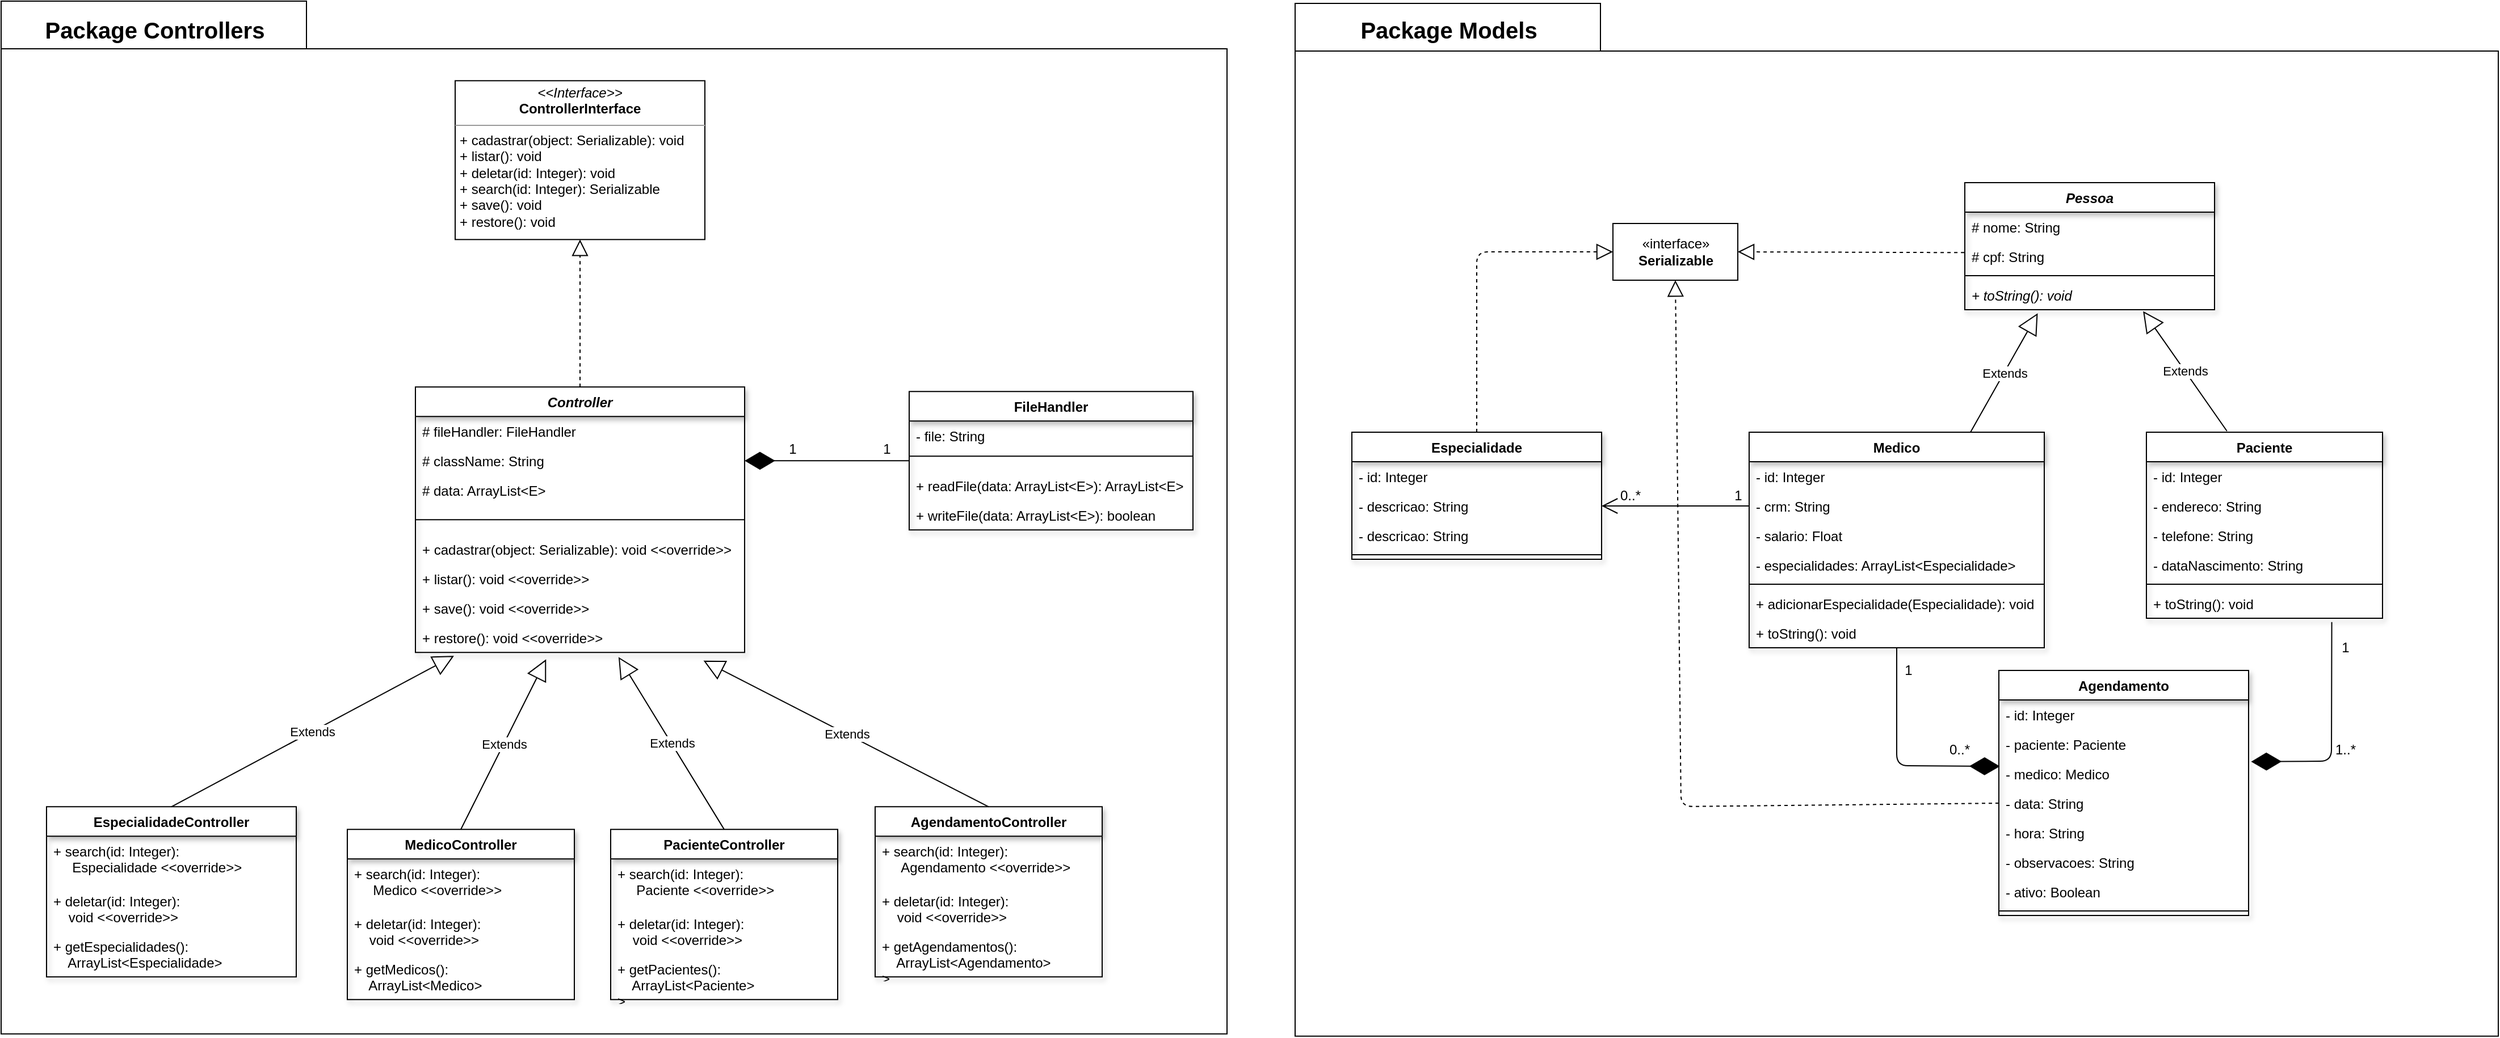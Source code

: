 <mxfile version="12.4.8" type="google"><diagram id="oE00nxNtzOqbaya8UX-O" name="Page-1"><mxGraphModel dx="5513" dy="2366" grid="1" gridSize="10" guides="1" tooltips="1" connect="1" arrows="1" fold="1" page="1" pageScale="1" pageWidth="827" pageHeight="1169" math="0" shadow="0"><root><mxCell id="0"/><mxCell id="1" parent="0"/><mxCell id="UIezE6eJsRzkrU7THx08-70" value="" style="shape=folder;fontStyle=1;spacingTop=10;tabWidth=269;tabHeight=42;tabPosition=left;html=1;" parent="1" vertex="1"><mxGeometry x="-3270" y="-290" width="1080" height="910.33" as="geometry"/></mxCell><mxCell id="UIezE6eJsRzkrU7THx08-71" value="Controller" style="swimlane;fontStyle=3;align=center;verticalAlign=top;childLayout=stackLayout;horizontal=1;startSize=26;horizontalStack=0;resizeParent=1;resizeParentMax=0;resizeLast=0;collapsible=1;marginBottom=0;shadow=1;" parent="1" vertex="1"><mxGeometry x="-2905" y="50.16" width="290" height="234" as="geometry"/></mxCell><mxCell id="UIezE6eJsRzkrU7THx08-72" value="# fileHandler: FileHandler" style="text;strokeColor=none;fillColor=none;align=left;verticalAlign=top;spacingLeft=4;spacingRight=4;overflow=hidden;rotatable=0;points=[[0,0.5],[1,0.5]];portConstraint=eastwest;" parent="UIezE6eJsRzkrU7THx08-71" vertex="1"><mxGeometry y="26" width="290" height="26" as="geometry"/></mxCell><mxCell id="UIezE6eJsRzkrU7THx08-73" value="# className: String" style="text;strokeColor=none;fillColor=none;align=left;verticalAlign=top;spacingLeft=4;spacingRight=4;overflow=hidden;rotatable=0;points=[[0,0.5],[1,0.5]];portConstraint=eastwest;" parent="UIezE6eJsRzkrU7THx08-71" vertex="1"><mxGeometry y="52" width="290" height="26" as="geometry"/></mxCell><mxCell id="UIezE6eJsRzkrU7THx08-74" value="# data: ArrayList&lt;E&gt;" style="text;strokeColor=none;fillColor=none;align=left;verticalAlign=top;spacingLeft=4;spacingRight=4;overflow=hidden;rotatable=0;points=[[0,0.5],[1,0.5]];portConstraint=eastwest;" parent="UIezE6eJsRzkrU7THx08-71" vertex="1"><mxGeometry y="78" width="290" height="26" as="geometry"/></mxCell><mxCell id="UIezE6eJsRzkrU7THx08-75" value="" style="line;strokeWidth=1;fillColor=none;align=left;verticalAlign=middle;spacingTop=-1;spacingLeft=3;spacingRight=3;rotatable=0;labelPosition=right;points=[];portConstraint=eastwest;" parent="UIezE6eJsRzkrU7THx08-71" vertex="1"><mxGeometry y="104" width="290" height="26" as="geometry"/></mxCell><mxCell id="UIezE6eJsRzkrU7THx08-76" value="+ cadastrar(object: Serializable): void &lt;&lt;override&gt;&gt;" style="text;strokeColor=none;fillColor=none;align=left;verticalAlign=top;spacingLeft=4;spacingRight=4;overflow=hidden;rotatable=0;points=[[0,0.5],[1,0.5]];portConstraint=eastwest;" parent="UIezE6eJsRzkrU7THx08-71" vertex="1"><mxGeometry y="130" width="290" height="26" as="geometry"/></mxCell><mxCell id="UIezE6eJsRzkrU7THx08-77" value="+ listar(): void &lt;&lt;override&gt;&gt;" style="text;strokeColor=none;fillColor=none;align=left;verticalAlign=top;spacingLeft=4;spacingRight=4;overflow=hidden;rotatable=0;points=[[0,0.5],[1,0.5]];portConstraint=eastwest;" parent="UIezE6eJsRzkrU7THx08-71" vertex="1"><mxGeometry y="156" width="290" height="26" as="geometry"/></mxCell><mxCell id="UIezE6eJsRzkrU7THx08-78" value="+ save(): void &lt;&lt;override&gt;&gt;" style="text;strokeColor=none;fillColor=none;align=left;verticalAlign=top;spacingLeft=4;spacingRight=4;overflow=hidden;rotatable=0;points=[[0,0.5],[1,0.5]];portConstraint=eastwest;" parent="UIezE6eJsRzkrU7THx08-71" vertex="1"><mxGeometry y="182" width="290" height="26" as="geometry"/></mxCell><mxCell id="UIezE6eJsRzkrU7THx08-79" value="+ restore(): void &lt;&lt;override&gt;&gt;" style="text;strokeColor=none;fillColor=none;align=left;verticalAlign=top;spacingLeft=4;spacingRight=4;overflow=hidden;rotatable=0;points=[[0,0.5],[1,0.5]];portConstraint=eastwest;" parent="UIezE6eJsRzkrU7THx08-71" vertex="1"><mxGeometry y="208" width="290" height="26" as="geometry"/></mxCell><mxCell id="UIezE6eJsRzkrU7THx08-80" value="&lt;p style=&quot;margin: 0px ; margin-top: 4px ; text-align: center&quot;&gt;&lt;i&gt;&amp;lt;&amp;lt;Interface&amp;gt;&amp;gt;&lt;/i&gt;&lt;br&gt;&lt;b&gt;ControllerInterface&lt;/b&gt;&lt;/p&gt;&lt;hr size=&quot;1&quot;&gt;&lt;p style=&quot;margin: 0px ; margin-left: 4px&quot;&gt;+ cadastrar(object: Serializable): void&lt;br&gt;+ listar(): void&lt;/p&gt;&lt;p style=&quot;margin: 0px ; margin-left: 4px&quot;&gt;+ deletar(id: Integer): void&lt;/p&gt;&lt;p style=&quot;margin: 0px ; margin-left: 4px&quot;&gt;+ search(id: Integer): Serializable&lt;/p&gt;&lt;p style=&quot;margin: 0px ; margin-left: 4px&quot;&gt;+ save(): void&lt;/p&gt;&lt;p style=&quot;margin: 0px ; margin-left: 4px&quot;&gt;+ restore(): void&lt;/p&gt;&lt;p style=&quot;margin: 0px ; margin-left: 4px&quot;&gt;&lt;br&gt;&lt;/p&gt;" style="verticalAlign=top;align=left;overflow=fill;fontSize=12;fontFamily=Helvetica;html=1;" parent="1" vertex="1"><mxGeometry x="-2870" y="-219.84" width="220" height="140" as="geometry"/></mxCell><mxCell id="UIezE6eJsRzkrU7THx08-81" value="" style="endArrow=block;dashed=1;endFill=0;endSize=12;html=1;exitX=0.5;exitY=0;exitDx=0;exitDy=0;entryX=0.5;entryY=1;entryDx=0;entryDy=0;" parent="1" source="UIezE6eJsRzkrU7THx08-71" target="UIezE6eJsRzkrU7THx08-80" edge="1"><mxGeometry width="160" relative="1" as="geometry"><mxPoint x="-2870" y="-19.84" as="sourcePoint"/><mxPoint x="-2710" y="-19.84" as="targetPoint"/></mxGeometry></mxCell><mxCell id="UIezE6eJsRzkrU7THx08-82" value="FileHandler" style="swimlane;fontStyle=1;align=center;verticalAlign=top;childLayout=stackLayout;horizontal=1;startSize=26;horizontalStack=0;resizeParent=1;resizeParentMax=0;resizeLast=0;collapsible=1;marginBottom=0;shadow=1;" parent="1" vertex="1"><mxGeometry x="-2470" y="54.16" width="250" height="122" as="geometry"/></mxCell><mxCell id="UIezE6eJsRzkrU7THx08-84" value="- file: String" style="text;strokeColor=none;fillColor=none;align=left;verticalAlign=top;spacingLeft=4;spacingRight=4;overflow=hidden;rotatable=0;points=[[0,0.5],[1,0.5]];portConstraint=eastwest;" parent="UIezE6eJsRzkrU7THx08-82" vertex="1"><mxGeometry y="26" width="250" height="18" as="geometry"/></mxCell><mxCell id="UIezE6eJsRzkrU7THx08-85" value="" style="line;strokeWidth=1;fillColor=none;align=left;verticalAlign=middle;spacingTop=-1;spacingLeft=3;spacingRight=3;rotatable=0;labelPosition=right;points=[];portConstraint=eastwest;" parent="UIezE6eJsRzkrU7THx08-82" vertex="1"><mxGeometry y="44" width="250" height="26" as="geometry"/></mxCell><mxCell id="UIezE6eJsRzkrU7THx08-86" value="+ readFile(data: ArrayList&lt;E&gt;): ArrayList&lt;E&gt;" style="text;strokeColor=none;fillColor=none;align=left;verticalAlign=top;spacingLeft=4;spacingRight=4;overflow=hidden;rotatable=0;points=[[0,0.5],[1,0.5]];portConstraint=eastwest;" parent="UIezE6eJsRzkrU7THx08-82" vertex="1"><mxGeometry y="70" width="250" height="26" as="geometry"/></mxCell><mxCell id="UIezE6eJsRzkrU7THx08-87" value="+ writeFile(data: ArrayList&lt;E&gt;): boolean" style="text;strokeColor=none;fillColor=none;align=left;verticalAlign=top;spacingLeft=4;spacingRight=4;overflow=hidden;rotatable=0;points=[[0,0.5],[1,0.5]];portConstraint=eastwest;" parent="UIezE6eJsRzkrU7THx08-82" vertex="1"><mxGeometry y="96" width="250" height="26" as="geometry"/></mxCell><mxCell id="UIezE6eJsRzkrU7THx08-88" value="" style="endArrow=diamondThin;endFill=1;endSize=24;html=1;entryX=1;entryY=0.5;entryDx=0;entryDy=0;exitX=0;exitY=0.5;exitDx=0;exitDy=0;" parent="1" source="UIezE6eJsRzkrU7THx08-82" target="UIezE6eJsRzkrU7THx08-73" edge="1"><mxGeometry width="160" relative="1" as="geometry"><mxPoint x="-2580" y="270.16" as="sourcePoint"/><mxPoint x="-2420" y="270.16" as="targetPoint"/></mxGeometry></mxCell><mxCell id="UIezE6eJsRzkrU7THx08-89" value="1" style="text;html=1;align=center;verticalAlign=middle;resizable=0;points=[];;autosize=1;" parent="1" vertex="1"><mxGeometry x="-2583" y="95.16" width="20" height="20" as="geometry"/></mxCell><mxCell id="UIezE6eJsRzkrU7THx08-90" value="1" style="text;html=1;align=center;verticalAlign=middle;resizable=0;points=[];;autosize=1;" parent="1" vertex="1"><mxGeometry x="-2500" y="95.16" width="20" height="20" as="geometry"/></mxCell><mxCell id="UIezE6eJsRzkrU7THx08-91" value="EspecialidadeController" style="swimlane;fontStyle=1;align=center;verticalAlign=top;childLayout=stackLayout;horizontal=1;startSize=26;horizontalStack=0;resizeParent=1;resizeParentMax=0;resizeLast=0;collapsible=1;marginBottom=0;shadow=1;" parent="1" vertex="1"><mxGeometry x="-3230" y="420.16" width="220" height="150" as="geometry"/></mxCell><mxCell id="UIezE6eJsRzkrU7THx08-92" value="+ search(id: Integer): &#10;     Especialidade &lt;&lt;override&gt;&gt;" style="text;strokeColor=none;fillColor=none;align=left;verticalAlign=top;spacingLeft=4;spacingRight=4;overflow=hidden;rotatable=0;points=[[0,0.5],[1,0.5]];portConstraint=eastwest;" parent="UIezE6eJsRzkrU7THx08-91" vertex="1"><mxGeometry y="26" width="220" height="44" as="geometry"/></mxCell><mxCell id="UIezE6eJsRzkrU7THx08-93" value="+ deletar(id: Integer):&#10;    void &lt;&lt;override&gt;&gt;" style="text;strokeColor=none;fillColor=none;align=left;verticalAlign=top;spacingLeft=4;spacingRight=4;overflow=hidden;rotatable=0;points=[[0,0.5],[1,0.5]];portConstraint=eastwest;" parent="UIezE6eJsRzkrU7THx08-91" vertex="1"><mxGeometry y="70" width="220" height="40" as="geometry"/></mxCell><mxCell id="UIezE6eJsRzkrU7THx08-94" value="+ getEspecialidades():&#10;    ArrayList&lt;Especialidade&gt;" style="text;strokeColor=none;fillColor=none;align=left;verticalAlign=top;spacingLeft=4;spacingRight=4;overflow=hidden;rotatable=0;points=[[0,0.5],[1,0.5]];portConstraint=eastwest;" parent="UIezE6eJsRzkrU7THx08-91" vertex="1"><mxGeometry y="110" width="220" height="40" as="geometry"/></mxCell><mxCell id="UIezE6eJsRzkrU7THx08-95" value="Extends" style="endArrow=block;endSize=16;endFill=0;html=1;exitX=0.5;exitY=0;exitDx=0;exitDy=0;entryX=0.117;entryY=1.115;entryDx=0;entryDy=0;entryPerimeter=0;" parent="1" source="UIezE6eJsRzkrU7THx08-91" target="UIezE6eJsRzkrU7THx08-79" edge="1"><mxGeometry width="160" relative="1" as="geometry"><mxPoint x="-3050" y="340.16" as="sourcePoint"/><mxPoint x="-2890" y="340.16" as="targetPoint"/></mxGeometry></mxCell><mxCell id="UIezE6eJsRzkrU7THx08-96" value="MedicoController" style="swimlane;fontStyle=1;align=center;verticalAlign=top;childLayout=stackLayout;horizontal=1;startSize=26;horizontalStack=0;resizeParent=1;resizeParentMax=0;resizeLast=0;collapsible=1;marginBottom=0;shadow=1;" parent="1" vertex="1"><mxGeometry x="-2965" y="440.16" width="200" height="150" as="geometry"/></mxCell><mxCell id="UIezE6eJsRzkrU7THx08-97" value="+ search(id: Integer): &#10;     Medico &lt;&lt;override&gt;&gt;" style="text;strokeColor=none;fillColor=none;align=left;verticalAlign=top;spacingLeft=4;spacingRight=4;overflow=hidden;rotatable=0;points=[[0,0.5],[1,0.5]];portConstraint=eastwest;" parent="UIezE6eJsRzkrU7THx08-96" vertex="1"><mxGeometry y="26" width="200" height="44" as="geometry"/></mxCell><mxCell id="UIezE6eJsRzkrU7THx08-98" value="+ deletar(id: Integer):&#10;    void &lt;&lt;override&gt;&gt;" style="text;strokeColor=none;fillColor=none;align=left;verticalAlign=top;spacingLeft=4;spacingRight=4;overflow=hidden;rotatable=0;points=[[0,0.5],[1,0.5]];portConstraint=eastwest;" parent="UIezE6eJsRzkrU7THx08-96" vertex="1"><mxGeometry y="70" width="200" height="40" as="geometry"/></mxCell><mxCell id="UIezE6eJsRzkrU7THx08-99" value="+ getMedicos():&#10;    ArrayList&lt;Medico&gt;" style="text;strokeColor=none;fillColor=none;align=left;verticalAlign=top;spacingLeft=4;spacingRight=4;overflow=hidden;rotatable=0;points=[[0,0.5],[1,0.5]];portConstraint=eastwest;" parent="UIezE6eJsRzkrU7THx08-96" vertex="1"><mxGeometry y="110" width="200" height="40" as="geometry"/></mxCell><mxCell id="UIezE6eJsRzkrU7THx08-100" value="PacienteController" style="swimlane;fontStyle=1;align=center;verticalAlign=top;childLayout=stackLayout;horizontal=1;startSize=26;horizontalStack=0;resizeParent=1;resizeParentMax=0;resizeLast=0;collapsible=1;marginBottom=0;shadow=1;" parent="1" vertex="1"><mxGeometry x="-2733" y="440.16" width="200" height="150" as="geometry"/></mxCell><mxCell id="UIezE6eJsRzkrU7THx08-101" value="+ search(id: Integer): &#10;     Paciente &lt;&lt;override&gt;&gt;" style="text;strokeColor=none;fillColor=none;align=left;verticalAlign=top;spacingLeft=4;spacingRight=4;overflow=hidden;rotatable=0;points=[[0,0.5],[1,0.5]];portConstraint=eastwest;" parent="UIezE6eJsRzkrU7THx08-100" vertex="1"><mxGeometry y="26" width="200" height="44" as="geometry"/></mxCell><mxCell id="UIezE6eJsRzkrU7THx08-102" value="+ deletar(id: Integer):&#10;    void &lt;&lt;override&gt;&gt;" style="text;strokeColor=none;fillColor=none;align=left;verticalAlign=top;spacingLeft=4;spacingRight=4;overflow=hidden;rotatable=0;points=[[0,0.5],[1,0.5]];portConstraint=eastwest;" parent="UIezE6eJsRzkrU7THx08-100" vertex="1"><mxGeometry y="70" width="200" height="40" as="geometry"/></mxCell><mxCell id="UIezE6eJsRzkrU7THx08-103" value="+ getPacientes():&#10;    ArrayList&lt;Paciente&gt;&#10;&gt;" style="text;strokeColor=none;fillColor=none;align=left;verticalAlign=top;spacingLeft=4;spacingRight=4;overflow=hidden;rotatable=0;points=[[0,0.5],[1,0.5]];portConstraint=eastwest;" parent="UIezE6eJsRzkrU7THx08-100" vertex="1"><mxGeometry y="110" width="200" height="40" as="geometry"/></mxCell><mxCell id="UIezE6eJsRzkrU7THx08-104" value="AgendamentoController" style="swimlane;fontStyle=1;align=center;verticalAlign=top;childLayout=stackLayout;horizontal=1;startSize=26;horizontalStack=0;resizeParent=1;resizeParentMax=0;resizeLast=0;collapsible=1;marginBottom=0;shadow=1;" parent="1" vertex="1"><mxGeometry x="-2500" y="420.16" width="200" height="150" as="geometry"/></mxCell><mxCell id="UIezE6eJsRzkrU7THx08-105" value="+ search(id: Integer): &#10;     Agendamento &lt;&lt;override&gt;&gt;" style="text;strokeColor=none;fillColor=none;align=left;verticalAlign=top;spacingLeft=4;spacingRight=4;overflow=hidden;rotatable=0;points=[[0,0.5],[1,0.5]];portConstraint=eastwest;" parent="UIezE6eJsRzkrU7THx08-104" vertex="1"><mxGeometry y="26" width="200" height="44" as="geometry"/></mxCell><mxCell id="UIezE6eJsRzkrU7THx08-106" value="+ deletar(id: Integer):&#10;    void &lt;&lt;override&gt;&gt;" style="text;strokeColor=none;fillColor=none;align=left;verticalAlign=top;spacingLeft=4;spacingRight=4;overflow=hidden;rotatable=0;points=[[0,0.5],[1,0.5]];portConstraint=eastwest;" parent="UIezE6eJsRzkrU7THx08-104" vertex="1"><mxGeometry y="70" width="200" height="40" as="geometry"/></mxCell><mxCell id="UIezE6eJsRzkrU7THx08-107" value="+ getAgendamentos():&#10;    ArrayList&lt;Agendamento&gt;&#10;&gt;" style="text;strokeColor=none;fillColor=none;align=left;verticalAlign=top;spacingLeft=4;spacingRight=4;overflow=hidden;rotatable=0;points=[[0,0.5],[1,0.5]];portConstraint=eastwest;" parent="UIezE6eJsRzkrU7THx08-104" vertex="1"><mxGeometry y="110" width="200" height="40" as="geometry"/></mxCell><mxCell id="UIezE6eJsRzkrU7THx08-108" value="Extends" style="endArrow=block;endSize=16;endFill=0;html=1;exitX=0.5;exitY=0;exitDx=0;exitDy=0;entryX=0.397;entryY=1.231;entryDx=0;entryDy=0;entryPerimeter=0;" parent="1" source="UIezE6eJsRzkrU7THx08-96" target="UIezE6eJsRzkrU7THx08-79" edge="1"><mxGeometry width="160" relative="1" as="geometry"><mxPoint x="-3100" y="420.16" as="sourcePoint"/><mxPoint x="-2861.07" y="297.15" as="targetPoint"/></mxGeometry></mxCell><mxCell id="UIezE6eJsRzkrU7THx08-109" value="Extends" style="endArrow=block;endSize=16;endFill=0;html=1;exitX=0.5;exitY=0;exitDx=0;exitDy=0;entryX=0.617;entryY=1.154;entryDx=0;entryDy=0;entryPerimeter=0;" parent="1" source="UIezE6eJsRzkrU7THx08-100" target="UIezE6eJsRzkrU7THx08-79" edge="1"><mxGeometry width="160" relative="1" as="geometry"><mxPoint x="-3090" y="430.16" as="sourcePoint"/><mxPoint x="-2851.07" y="307.15" as="targetPoint"/></mxGeometry></mxCell><mxCell id="UIezE6eJsRzkrU7THx08-110" value="Extends" style="endArrow=block;endSize=16;endFill=0;html=1;exitX=0.5;exitY=0;exitDx=0;exitDy=0;entryX=0.875;entryY=1.275;entryDx=0;entryDy=0;entryPerimeter=0;" parent="1" source="UIezE6eJsRzkrU7THx08-104" target="UIezE6eJsRzkrU7THx08-79" edge="1"><mxGeometry width="160" relative="1" as="geometry"><mxPoint x="-3080" y="440.16" as="sourcePoint"/><mxPoint x="-2841.07" y="317.15" as="targetPoint"/></mxGeometry></mxCell><mxCell id="UIezE6eJsRzkrU7THx08-112" value="Package Controllers" style="text;html=1;align=center;verticalAlign=middle;resizable=0;points=[];;autosize=1;fontSize=20;fontStyle=1" parent="1" vertex="1"><mxGeometry x="-3240" y="-280" width="210" height="30" as="geometry"/></mxCell><mxCell id="UIezE6eJsRzkrU7THx08-113" value="" style="shape=folder;fontStyle=1;spacingTop=10;tabWidth=269;tabHeight=42;tabPosition=left;html=1;" parent="1" vertex="1"><mxGeometry x="-2130" y="-288" width="1060" height="910.33" as="geometry"/></mxCell><mxCell id="UIezE6eJsRzkrU7THx08-114" value="Medico" style="swimlane;fontStyle=1;align=center;verticalAlign=top;childLayout=stackLayout;horizontal=1;startSize=26;horizontalStack=0;resizeParent=1;resizeParentMax=0;resizeLast=0;collapsible=1;marginBottom=0;shadow=1;" parent="1" vertex="1"><mxGeometry x="-1730" y="90" width="260" height="190" as="geometry"/></mxCell><mxCell id="UIezE6eJsRzkrU7THx08-115" value="- id: Integer" style="text;strokeColor=none;fillColor=none;align=left;verticalAlign=top;spacingLeft=4;spacingRight=4;overflow=hidden;rotatable=0;points=[[0,0.5],[1,0.5]];portConstraint=eastwest;" parent="UIezE6eJsRzkrU7THx08-114" vertex="1"><mxGeometry y="26" width="260" height="26" as="geometry"/></mxCell><mxCell id="UIezE6eJsRzkrU7THx08-116" value="- crm: String" style="text;strokeColor=none;fillColor=none;align=left;verticalAlign=top;spacingLeft=4;spacingRight=4;overflow=hidden;rotatable=0;points=[[0,0.5],[1,0.5]];portConstraint=eastwest;" parent="UIezE6eJsRzkrU7THx08-114" vertex="1"><mxGeometry y="52" width="260" height="26" as="geometry"/></mxCell><mxCell id="UIezE6eJsRzkrU7THx08-117" value="- salario: Float" style="text;strokeColor=none;fillColor=none;align=left;verticalAlign=top;spacingLeft=4;spacingRight=4;overflow=hidden;rotatable=0;points=[[0,0.5],[1,0.5]];portConstraint=eastwest;" parent="UIezE6eJsRzkrU7THx08-114" vertex="1"><mxGeometry y="78" width="260" height="26" as="geometry"/></mxCell><mxCell id="UIezE6eJsRzkrU7THx08-118" value="- especialidades: ArrayList&lt;Especialidade&gt;" style="text;strokeColor=none;fillColor=none;align=left;verticalAlign=top;spacingLeft=4;spacingRight=4;overflow=hidden;rotatable=0;points=[[0,0.5],[1,0.5]];portConstraint=eastwest;" parent="UIezE6eJsRzkrU7THx08-114" vertex="1"><mxGeometry y="104" width="260" height="26" as="geometry"/></mxCell><mxCell id="UIezE6eJsRzkrU7THx08-119" value="" style="line;strokeWidth=1;fillColor=none;align=left;verticalAlign=middle;spacingTop=-1;spacingLeft=3;spacingRight=3;rotatable=0;labelPosition=right;points=[];portConstraint=eastwest;" parent="UIezE6eJsRzkrU7THx08-114" vertex="1"><mxGeometry y="130" width="260" height="8" as="geometry"/></mxCell><mxCell id="UIezE6eJsRzkrU7THx08-120" value="+ adicionarEspecialidade(Especialidade): void" style="text;strokeColor=none;fillColor=none;align=left;verticalAlign=top;spacingLeft=4;spacingRight=4;overflow=hidden;rotatable=0;points=[[0,0.5],[1,0.5]];portConstraint=eastwest;" parent="UIezE6eJsRzkrU7THx08-114" vertex="1"><mxGeometry y="138" width="260" height="26" as="geometry"/></mxCell><mxCell id="UIezE6eJsRzkrU7THx08-121" value="+ toString(): void" style="text;strokeColor=none;fillColor=none;align=left;verticalAlign=top;spacingLeft=4;spacingRight=4;overflow=hidden;rotatable=0;points=[[0,0.5],[1,0.5]];portConstraint=eastwest;" parent="UIezE6eJsRzkrU7THx08-114" vertex="1"><mxGeometry y="164" width="260" height="26" as="geometry"/></mxCell><mxCell id="UIezE6eJsRzkrU7THx08-122" value="Paciente" style="swimlane;fontStyle=1;align=center;verticalAlign=top;childLayout=stackLayout;horizontal=1;startSize=26;horizontalStack=0;resizeParent=1;resizeParentMax=0;resizeLast=0;collapsible=1;marginBottom=0;shadow=1;" parent="1" vertex="1"><mxGeometry x="-1380" y="90" width="208" height="164" as="geometry"/></mxCell><mxCell id="UIezE6eJsRzkrU7THx08-123" value="- id: Integer" style="text;strokeColor=none;fillColor=none;align=left;verticalAlign=top;spacingLeft=4;spacingRight=4;overflow=hidden;rotatable=0;points=[[0,0.5],[1,0.5]];portConstraint=eastwest;" parent="UIezE6eJsRzkrU7THx08-122" vertex="1"><mxGeometry y="26" width="208" height="26" as="geometry"/></mxCell><mxCell id="UIezE6eJsRzkrU7THx08-124" value="- endereco: String" style="text;strokeColor=none;fillColor=none;align=left;verticalAlign=top;spacingLeft=4;spacingRight=4;overflow=hidden;rotatable=0;points=[[0,0.5],[1,0.5]];portConstraint=eastwest;" parent="UIezE6eJsRzkrU7THx08-122" vertex="1"><mxGeometry y="52" width="208" height="26" as="geometry"/></mxCell><mxCell id="UIezE6eJsRzkrU7THx08-125" value="- telefone: String" style="text;strokeColor=none;fillColor=none;align=left;verticalAlign=top;spacingLeft=4;spacingRight=4;overflow=hidden;rotatable=0;points=[[0,0.5],[1,0.5]];portConstraint=eastwest;" parent="UIezE6eJsRzkrU7THx08-122" vertex="1"><mxGeometry y="78" width="208" height="26" as="geometry"/></mxCell><mxCell id="UIezE6eJsRzkrU7THx08-126" value="- dataNascimento: String" style="text;strokeColor=none;fillColor=none;align=left;verticalAlign=top;spacingLeft=4;spacingRight=4;overflow=hidden;rotatable=0;points=[[0,0.5],[1,0.5]];portConstraint=eastwest;" parent="UIezE6eJsRzkrU7THx08-122" vertex="1"><mxGeometry y="104" width="208" height="26" as="geometry"/></mxCell><mxCell id="UIezE6eJsRzkrU7THx08-127" value="" style="line;strokeWidth=1;fillColor=none;align=left;verticalAlign=middle;spacingTop=-1;spacingLeft=3;spacingRight=3;rotatable=0;labelPosition=right;points=[];portConstraint=eastwest;" parent="UIezE6eJsRzkrU7THx08-122" vertex="1"><mxGeometry y="130" width="208" height="8" as="geometry"/></mxCell><mxCell id="UIezE6eJsRzkrU7THx08-128" value="+ toString(): void" style="text;strokeColor=none;fillColor=none;align=left;verticalAlign=top;spacingLeft=4;spacingRight=4;overflow=hidden;rotatable=0;points=[[0,0.5],[1,0.5]];portConstraint=eastwest;" parent="UIezE6eJsRzkrU7THx08-122" vertex="1"><mxGeometry y="138" width="208" height="26" as="geometry"/></mxCell><mxCell id="UIezE6eJsRzkrU7THx08-129" value="Pessoa" style="swimlane;fontStyle=3;align=center;verticalAlign=top;childLayout=stackLayout;horizontal=1;startSize=26;horizontalStack=0;resizeParent=1;resizeParentMax=0;resizeLast=0;collapsible=1;marginBottom=0;shadow=1;" parent="1" vertex="1"><mxGeometry x="-1540" y="-130" width="220" height="112" as="geometry"><mxRectangle x="310" y="50" width="70" height="26" as="alternateBounds"/></mxGeometry></mxCell><mxCell id="UIezE6eJsRzkrU7THx08-130" value="# nome: String" style="text;strokeColor=none;fillColor=none;align=left;verticalAlign=top;spacingLeft=4;spacingRight=4;overflow=hidden;rotatable=0;points=[[0,0.5],[1,0.5]];portConstraint=eastwest;" parent="UIezE6eJsRzkrU7THx08-129" vertex="1"><mxGeometry y="26" width="220" height="26" as="geometry"/></mxCell><mxCell id="UIezE6eJsRzkrU7THx08-131" value="# cpf: String" style="text;strokeColor=none;fillColor=none;align=left;verticalAlign=top;spacingLeft=4;spacingRight=4;overflow=hidden;rotatable=0;points=[[0,0.5],[1,0.5]];portConstraint=eastwest;" parent="UIezE6eJsRzkrU7THx08-129" vertex="1"><mxGeometry y="52" width="220" height="26" as="geometry"/></mxCell><mxCell id="UIezE6eJsRzkrU7THx08-132" value="" style="line;strokeWidth=1;fillColor=none;align=left;verticalAlign=middle;spacingTop=-1;spacingLeft=3;spacingRight=3;rotatable=0;labelPosition=right;points=[];portConstraint=eastwest;" parent="UIezE6eJsRzkrU7THx08-129" vertex="1"><mxGeometry y="78" width="220" height="8" as="geometry"/></mxCell><mxCell id="UIezE6eJsRzkrU7THx08-133" value="+ toString(): void" style="text;strokeColor=none;fillColor=none;align=left;verticalAlign=top;spacingLeft=4;spacingRight=4;overflow=hidden;rotatable=0;points=[[0,0.5],[1,0.5]];portConstraint=eastwest;fontStyle=2" parent="UIezE6eJsRzkrU7THx08-129" vertex="1"><mxGeometry y="86" width="220" height="26" as="geometry"/></mxCell><mxCell id="UIezE6eJsRzkrU7THx08-134" value="Extends" style="endArrow=block;endSize=16;endFill=0;html=1;exitX=0.341;exitY=-0.006;exitDx=0;exitDy=0;exitPerimeter=0;entryX=0.714;entryY=1.051;entryDx=0;entryDy=0;entryPerimeter=0;" parent="1" source="UIezE6eJsRzkrU7THx08-122" target="UIezE6eJsRzkrU7THx08-133" edge="1"><mxGeometry width="160" relative="1" as="geometry"><mxPoint x="-1307" y="92" as="sourcePoint"/><mxPoint x="-1380" y="-18" as="targetPoint"/></mxGeometry></mxCell><mxCell id="UIezE6eJsRzkrU7THx08-135" value="Extends" style="endArrow=block;endSize=16;endFill=0;html=1;entryX=0.292;entryY=1.122;entryDx=0;entryDy=0;entryPerimeter=0;exitX=0.75;exitY=0;exitDx=0;exitDy=0;" parent="1" source="UIezE6eJsRzkrU7THx08-114" target="UIezE6eJsRzkrU7THx08-133" edge="1"><mxGeometry width="160" relative="1" as="geometry"><mxPoint x="-1610" as="sourcePoint"/><mxPoint x="-1450" as="targetPoint"/></mxGeometry></mxCell><mxCell id="UIezE6eJsRzkrU7THx08-136" value="Especialidade" style="swimlane;fontStyle=1;align=center;verticalAlign=top;childLayout=stackLayout;horizontal=1;startSize=26;horizontalStack=0;resizeParent=1;resizeParentMax=0;resizeLast=0;collapsible=1;marginBottom=0;shadow=1;" parent="1" vertex="1"><mxGeometry x="-2080" y="90" width="220" height="112" as="geometry"/></mxCell><mxCell id="UIezE6eJsRzkrU7THx08-137" value="- id: Integer" style="text;strokeColor=none;fillColor=none;align=left;verticalAlign=top;spacingLeft=4;spacingRight=4;overflow=hidden;rotatable=0;points=[[0,0.5],[1,0.5]];portConstraint=eastwest;" parent="UIezE6eJsRzkrU7THx08-136" vertex="1"><mxGeometry y="26" width="220" height="26" as="geometry"/></mxCell><mxCell id="UIezE6eJsRzkrU7THx08-138" value="- descricao: String" style="text;strokeColor=none;fillColor=none;align=left;verticalAlign=top;spacingLeft=4;spacingRight=4;overflow=hidden;rotatable=0;points=[[0,0.5],[1,0.5]];portConstraint=eastwest;" parent="UIezE6eJsRzkrU7THx08-136" vertex="1"><mxGeometry y="52" width="220" height="26" as="geometry"/></mxCell><mxCell id="UIezE6eJsRzkrU7THx08-139" value="- descricao: String" style="text;strokeColor=none;fillColor=none;align=left;verticalAlign=top;spacingLeft=4;spacingRight=4;overflow=hidden;rotatable=0;points=[[0,0.5],[1,0.5]];portConstraint=eastwest;" parent="UIezE6eJsRzkrU7THx08-136" vertex="1"><mxGeometry y="78" width="220" height="26" as="geometry"/></mxCell><mxCell id="UIezE6eJsRzkrU7THx08-140" value="" style="line;strokeWidth=1;fillColor=none;align=left;verticalAlign=middle;spacingTop=-1;spacingLeft=3;spacingRight=3;rotatable=0;labelPosition=right;points=[];portConstraint=eastwest;" parent="UIezE6eJsRzkrU7THx08-136" vertex="1"><mxGeometry y="104" width="220" height="8" as="geometry"/></mxCell><mxCell id="UIezE6eJsRzkrU7THx08-141" value="" style="endArrow=open;endFill=1;endSize=12;html=1;exitX=0;exitY=0.5;exitDx=0;exitDy=0;entryX=1;entryY=0.5;entryDx=0;entryDy=0;" parent="1" source="UIezE6eJsRzkrU7THx08-116" target="UIezE6eJsRzkrU7THx08-138" edge="1"><mxGeometry width="160" relative="1" as="geometry"><mxPoint x="-1900" y="240" as="sourcePoint"/><mxPoint x="-1740" y="240" as="targetPoint"/></mxGeometry></mxCell><mxCell id="UIezE6eJsRzkrU7THx08-142" value="0..*" style="text;html=1;align=center;verticalAlign=middle;resizable=0;points=[];;autosize=1;direction=south;" parent="1" vertex="1"><mxGeometry x="-1850" y="136" width="30" height="20" as="geometry"/></mxCell><mxCell id="UIezE6eJsRzkrU7THx08-143" value="1" style="text;html=1;align=center;verticalAlign=middle;resizable=0;points=[];;autosize=1;" parent="1" vertex="1"><mxGeometry x="-1750" y="136" width="20" height="20" as="geometry"/></mxCell><mxCell id="UIezE6eJsRzkrU7THx08-144" value="Agendamento" style="swimlane;fontStyle=1;align=center;verticalAlign=top;childLayout=stackLayout;horizontal=1;startSize=26;horizontalStack=0;resizeParent=1;resizeParentMax=0;resizeLast=0;collapsible=1;marginBottom=0;shadow=1;" parent="1" vertex="1"><mxGeometry x="-1510" y="300" width="220" height="216" as="geometry"/></mxCell><mxCell id="UIezE6eJsRzkrU7THx08-145" value="- id: Integer" style="text;strokeColor=none;fillColor=none;align=left;verticalAlign=top;spacingLeft=4;spacingRight=4;overflow=hidden;rotatable=0;points=[[0,0.5],[1,0.5]];portConstraint=eastwest;" parent="UIezE6eJsRzkrU7THx08-144" vertex="1"><mxGeometry y="26" width="220" height="26" as="geometry"/></mxCell><mxCell id="UIezE6eJsRzkrU7THx08-146" value="- paciente: Paciente" style="text;strokeColor=none;fillColor=none;align=left;verticalAlign=top;spacingLeft=4;spacingRight=4;overflow=hidden;rotatable=0;points=[[0,0.5],[1,0.5]];portConstraint=eastwest;" parent="UIezE6eJsRzkrU7THx08-144" vertex="1"><mxGeometry y="52" width="220" height="26" as="geometry"/></mxCell><mxCell id="UIezE6eJsRzkrU7THx08-147" value="- medico: Medico" style="text;strokeColor=none;fillColor=none;align=left;verticalAlign=top;spacingLeft=4;spacingRight=4;overflow=hidden;rotatable=0;points=[[0,0.5],[1,0.5]];portConstraint=eastwest;" parent="UIezE6eJsRzkrU7THx08-144" vertex="1"><mxGeometry y="78" width="220" height="26" as="geometry"/></mxCell><mxCell id="UIezE6eJsRzkrU7THx08-148" value="- data: String" style="text;strokeColor=none;fillColor=none;align=left;verticalAlign=top;spacingLeft=4;spacingRight=4;overflow=hidden;rotatable=0;points=[[0,0.5],[1,0.5]];portConstraint=eastwest;" parent="UIezE6eJsRzkrU7THx08-144" vertex="1"><mxGeometry y="104" width="220" height="26" as="geometry"/></mxCell><mxCell id="UIezE6eJsRzkrU7THx08-149" value="- hora: String" style="text;strokeColor=none;fillColor=none;align=left;verticalAlign=top;spacingLeft=4;spacingRight=4;overflow=hidden;rotatable=0;points=[[0,0.5],[1,0.5]];portConstraint=eastwest;" parent="UIezE6eJsRzkrU7THx08-144" vertex="1"><mxGeometry y="130" width="220" height="26" as="geometry"/></mxCell><mxCell id="UIezE6eJsRzkrU7THx08-150" value="- observacoes: String" style="text;strokeColor=none;fillColor=none;align=left;verticalAlign=top;spacingLeft=4;spacingRight=4;overflow=hidden;rotatable=0;points=[[0,0.5],[1,0.5]];portConstraint=eastwest;" parent="UIezE6eJsRzkrU7THx08-144" vertex="1"><mxGeometry y="156" width="220" height="26" as="geometry"/></mxCell><mxCell id="UIezE6eJsRzkrU7THx08-151" value="- ativo: Boolean" style="text;strokeColor=none;fillColor=none;align=left;verticalAlign=top;spacingLeft=4;spacingRight=4;overflow=hidden;rotatable=0;points=[[0,0.5],[1,0.5]];portConstraint=eastwest;" parent="UIezE6eJsRzkrU7THx08-144" vertex="1"><mxGeometry y="182" width="220" height="26" as="geometry"/></mxCell><mxCell id="UIezE6eJsRzkrU7THx08-152" value="" style="line;strokeWidth=1;fillColor=none;align=left;verticalAlign=middle;spacingTop=-1;spacingLeft=3;spacingRight=3;rotatable=0;labelPosition=right;points=[];portConstraint=eastwest;" parent="UIezE6eJsRzkrU7THx08-144" vertex="1"><mxGeometry y="208" width="220" height="8" as="geometry"/></mxCell><mxCell id="UIezE6eJsRzkrU7THx08-153" value="" style="endArrow=diamondThin;endFill=1;endSize=24;html=1;exitX=0.5;exitY=1;exitDx=0;exitDy=0;entryX=0.004;entryY=0.251;entryDx=0;entryDy=0;entryPerimeter=0;" parent="1" source="UIezE6eJsRzkrU7THx08-114" target="UIezE6eJsRzkrU7THx08-147" edge="1"><mxGeometry width="160" relative="1" as="geometry"><mxPoint x="-1910" y="300" as="sourcePoint"/><mxPoint x="-1500" y="390" as="targetPoint"/><Array as="points"><mxPoint x="-1600" y="384"/></Array></mxGeometry></mxCell><mxCell id="UIezE6eJsRzkrU7THx08-154" value="" style="endArrow=diamondThin;endFill=1;endSize=24;html=1;exitX=0.785;exitY=1.131;exitDx=0;exitDy=0;exitPerimeter=0;entryX=1.01;entryY=0.092;entryDx=0;entryDy=0;entryPerimeter=0;" parent="1" source="UIezE6eJsRzkrU7THx08-128" target="UIezE6eJsRzkrU7THx08-147" edge="1"><mxGeometry width="160" relative="1" as="geometry"><mxPoint x="-1240" y="400" as="sourcePoint"/><mxPoint x="-1080" y="400" as="targetPoint"/><Array as="points"><mxPoint x="-1217" y="380"/></Array></mxGeometry></mxCell><mxCell id="UIezE6eJsRzkrU7THx08-155" value="1" style="text;html=1;align=center;verticalAlign=middle;resizable=0;points=[];;autosize=1;" parent="1" vertex="1"><mxGeometry x="-1600" y="290" width="20" height="20" as="geometry"/></mxCell><mxCell id="UIezE6eJsRzkrU7THx08-156" value="0..*" style="text;html=1;align=center;verticalAlign=middle;resizable=0;points=[];;autosize=1;" parent="1" vertex="1"><mxGeometry x="-1560" y="360" width="30" height="20" as="geometry"/></mxCell><mxCell id="UIezE6eJsRzkrU7THx08-157" value="1" style="text;html=1;align=center;verticalAlign=middle;resizable=0;points=[];;autosize=1;" parent="1" vertex="1"><mxGeometry x="-1215" y="270" width="20" height="20" as="geometry"/></mxCell><mxCell id="UIezE6eJsRzkrU7THx08-158" value="1..*" style="text;html=1;align=center;verticalAlign=middle;resizable=0;points=[];;autosize=1;" parent="1" vertex="1"><mxGeometry x="-1220" y="360" width="30" height="20" as="geometry"/></mxCell><mxCell id="UIezE6eJsRzkrU7THx08-159" value="«interface»&lt;br&gt;&lt;b&gt;Serializable&lt;/b&gt;" style="html=1;" parent="1" vertex="1"><mxGeometry x="-1850" y="-94" width="110" height="50" as="geometry"/></mxCell><mxCell id="UIezE6eJsRzkrU7THx08-160" value="" style="endArrow=block;dashed=1;endFill=0;endSize=12;html=1;exitX=-0.002;exitY=0.372;exitDx=0;exitDy=0;entryX=1;entryY=0.5;entryDx=0;entryDy=0;exitPerimeter=0;" parent="1" source="UIezE6eJsRzkrU7THx08-131" target="UIezE6eJsRzkrU7THx08-159" edge="1"><mxGeometry width="160" relative="1" as="geometry"><mxPoint x="-1690" y="-230" as="sourcePoint"/><mxPoint x="-1530" y="-230" as="targetPoint"/></mxGeometry></mxCell><mxCell id="UIezE6eJsRzkrU7THx08-161" value="" style="endArrow=block;dashed=1;endFill=0;endSize=12;html=1;exitX=0.5;exitY=0;exitDx=0;exitDy=0;entryX=0;entryY=0.5;entryDx=0;entryDy=0;" parent="1" source="UIezE6eJsRzkrU7THx08-136" target="UIezE6eJsRzkrU7THx08-159" edge="1"><mxGeometry width="160" relative="1" as="geometry"><mxPoint x="-1940" y="40" as="sourcePoint"/><mxPoint x="-1780" y="40" as="targetPoint"/><Array as="points"><mxPoint x="-1970" y="-69"/></Array></mxGeometry></mxCell><mxCell id="UIezE6eJsRzkrU7THx08-162" value="" style="endArrow=block;dashed=1;endFill=0;endSize=12;html=1;entryX=0.5;entryY=1;entryDx=0;entryDy=0;exitX=0;exitY=0.5;exitDx=0;exitDy=0;" parent="1" source="UIezE6eJsRzkrU7THx08-148" target="UIezE6eJsRzkrU7THx08-159" edge="1"><mxGeometry width="160" relative="1" as="geometry"><mxPoint x="-1795" y="380" as="sourcePoint"/><mxPoint x="-1690" y="360" as="targetPoint"/><Array as="points"><mxPoint x="-1790" y="420"/></Array></mxGeometry></mxCell><mxCell id="UIezE6eJsRzkrU7THx08-163" value="Package Models" style="text;html=1;align=center;verticalAlign=middle;resizable=0;points=[];;autosize=1;fontSize=20;fontStyle=1" parent="1" vertex="1"><mxGeometry x="-2080" y="-280" width="170" height="30" as="geometry"/></mxCell></root></mxGraphModel></diagram></mxfile>